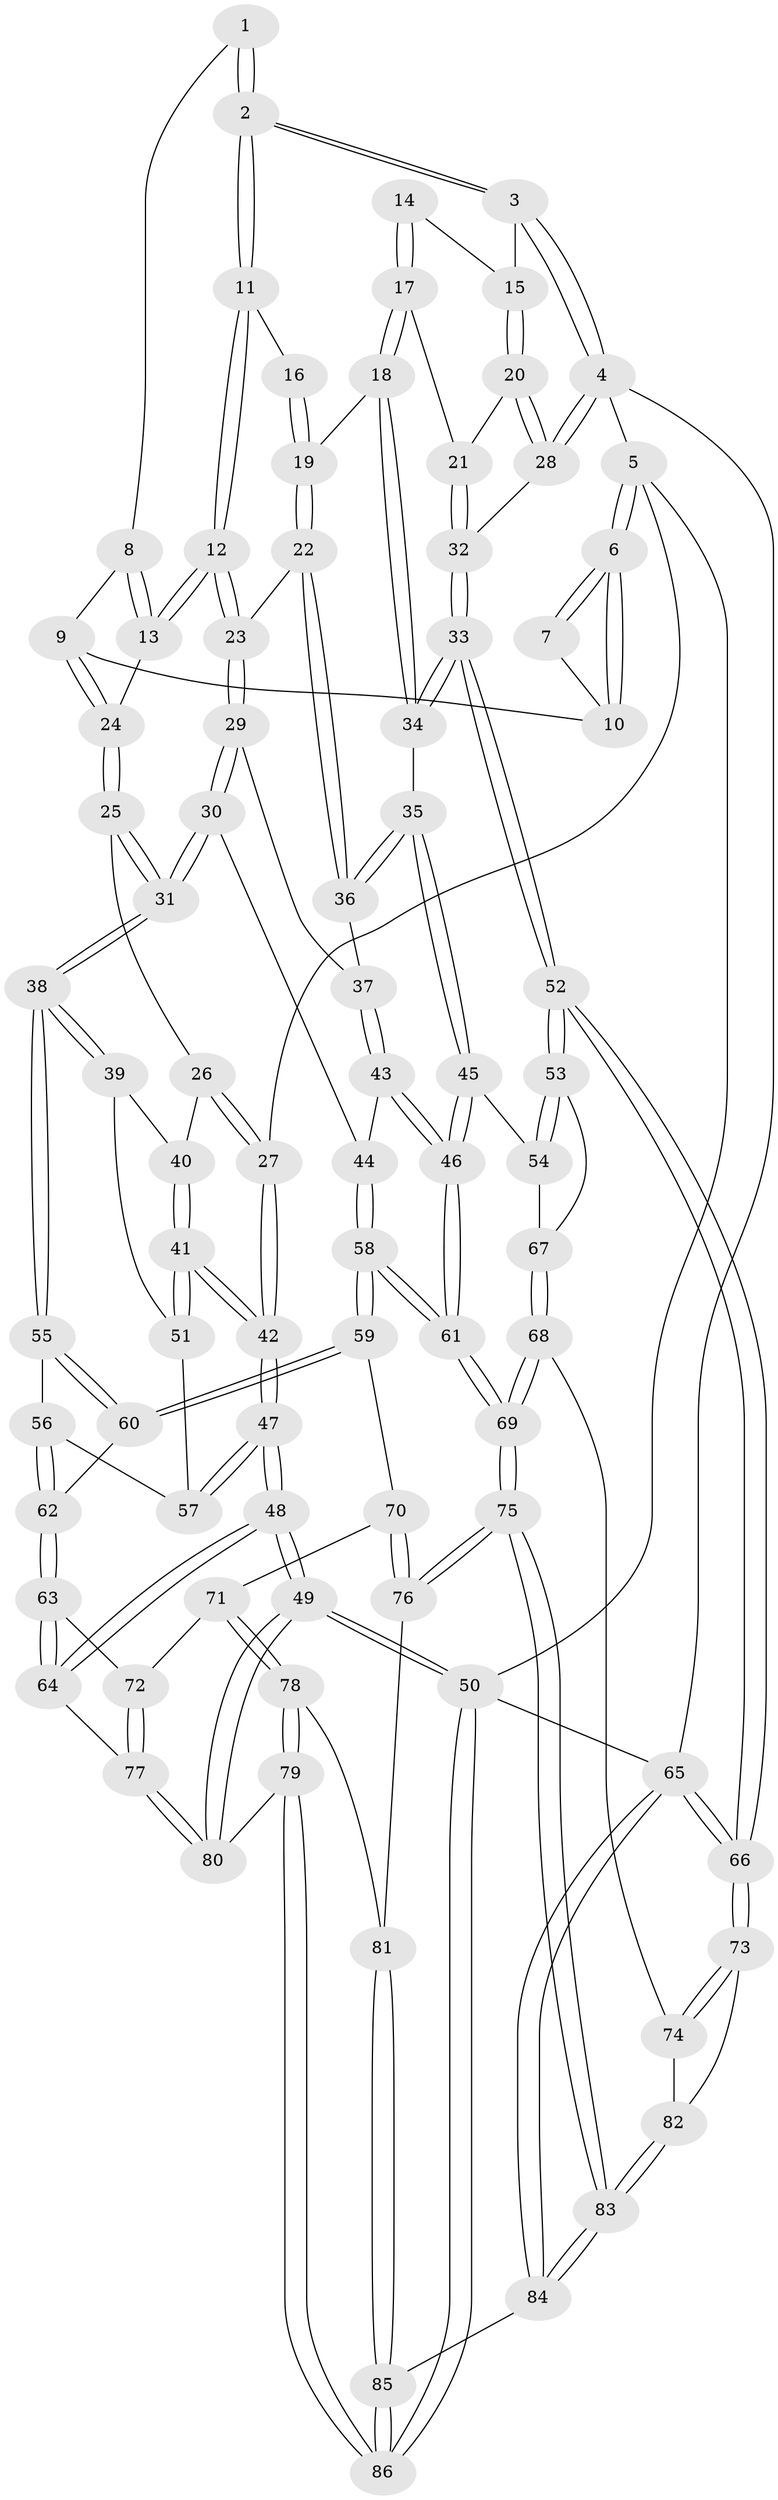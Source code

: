 // coarse degree distribution, {4: 0.5348837209302325, 2: 0.046511627906976744, 5: 0.23255813953488372, 3: 0.11627906976744186, 8: 0.023255813953488372, 6: 0.023255813953488372, 7: 0.023255813953488372}
// Generated by graph-tools (version 1.1) at 2025/21/03/04/25 18:21:15]
// undirected, 86 vertices, 212 edges
graph export_dot {
graph [start="1"]
  node [color=gray90,style=filled];
  1 [pos="+0.4765991037987199+0"];
  2 [pos="+0.615195550174471+0"];
  3 [pos="+1+0"];
  4 [pos="+1+0"];
  5 [pos="+0+0"];
  6 [pos="+0+0"];
  7 [pos="+0.4492639280444936+0"];
  8 [pos="+0.42470469981314884+0"];
  9 [pos="+0.3396630530346274+0.06606703475771923"];
  10 [pos="+0.33849750935178785+0.06387807681496234"];
  11 [pos="+0.6176160650109707+0"];
  12 [pos="+0.5744415500737641+0.14871058017405028"];
  13 [pos="+0.4193401291283295+0.13296937523673238"];
  14 [pos="+0.8491071935254016+0.036668498222767756"];
  15 [pos="+0.9680482221383708+0"];
  16 [pos="+0.7524783611041884+0.014410399883330805"];
  17 [pos="+0.8332843027975054+0.16476895442373438"];
  18 [pos="+0.8206082230379431+0.16973501635572963"];
  19 [pos="+0.7826152645127294+0.1721079220700014"];
  20 [pos="+0.9164197751743602+0.11731262169436213"];
  21 [pos="+0.8671372592521975+0.16272797850677476"];
  22 [pos="+0.7427324015448106+0.19382373259084087"];
  23 [pos="+0.579787222257647+0.1580895225168331"];
  24 [pos="+0.36091550155618346+0.14968457816806408"];
  25 [pos="+0.267074745327925+0.23800170523133715"];
  26 [pos="+0.06578849011525928+0.13230999021653955"];
  27 [pos="+0+0"];
  28 [pos="+1+0.15952897861270873"];
  29 [pos="+0.5554070427293855+0.24867167595442516"];
  30 [pos="+0.39632498473194755+0.3804596426050151"];
  31 [pos="+0.32550919936039663+0.3828873953787239"];
  32 [pos="+1+0.37994351157526435"];
  33 [pos="+1+0.40058775105157884"];
  34 [pos="+0.9060973639809184+0.3953299816115823"];
  35 [pos="+0.8491481122710585+0.4092428099791072"];
  36 [pos="+0.7466680082866316+0.31993128635260015"];
  37 [pos="+0.6403410490889184+0.37361599553415015"];
  38 [pos="+0.2896679677535299+0.44667034437879655"];
  39 [pos="+0.16800488572126754+0.4408245758056333"];
  40 [pos="+0.08341440439157886+0.3795251181792605"];
  41 [pos="+0+0.5313067842230743"];
  42 [pos="+0+0.5342299441531574"];
  43 [pos="+0.6221770368713978+0.4536615639342094"];
  44 [pos="+0.5183860846711011+0.4573308096858652"];
  45 [pos="+0.7324850371930058+0.5605206947367973"];
  46 [pos="+0.7194402598142945+0.5646956148681528"];
  47 [pos="+0+0.5725547543586234"];
  48 [pos="+0+0.7095969699645999"];
  49 [pos="+0+1"];
  50 [pos="+0+1"];
  51 [pos="+0.09589783348773222+0.4852809708579639"];
  52 [pos="+1+0.5711687121105042"];
  53 [pos="+1+0.5746992126085078"];
  54 [pos="+0.7538849336534615+0.5698436672402305"];
  55 [pos="+0.28882559206180153+0.5818748874604994"];
  56 [pos="+0.12790990475912478+0.5845827311875224"];
  57 [pos="+0.12343801962154541+0.5827691106017762"];
  58 [pos="+0.4793510579930542+0.6921716401077487"];
  59 [pos="+0.32194639422090215+0.6512193390158235"];
  60 [pos="+0.30436912248878034+0.6254961603759815"];
  61 [pos="+0.5993595625396074+0.7731203463250164"];
  62 [pos="+0.07960655511823392+0.7089445091965351"];
  63 [pos="+0.05048101548736912+0.730321220329284"];
  64 [pos="+0+0.7260598952466012"];
  65 [pos="+1+1"];
  66 [pos="+1+0.8843421614966455"];
  67 [pos="+0.8656998279445537+0.6664154943101116"];
  68 [pos="+0.860008748873807+0.7913039144179752"];
  69 [pos="+0.6011150965285603+0.779204154103884"];
  70 [pos="+0.29205441566943857+0.7186176962806898"];
  71 [pos="+0.24338210605893718+0.7947686010480343"];
  72 [pos="+0.1425547715444373+0.7984042170221991"];
  73 [pos="+1+0.8599242673220698"];
  74 [pos="+0.8991917019149577+0.8138599486094771"];
  75 [pos="+0.5868172504626249+0.877230295721858"];
  76 [pos="+0.3864629686653064+0.8814436246130555"];
  77 [pos="+0.11208301768477441+0.8812826390839658"];
  78 [pos="+0.2598450544510881+0.8974600869431106"];
  79 [pos="+0.20438566072560577+0.9530703190632112"];
  80 [pos="+0.10833530712249555+0.9044207825382247"];
  81 [pos="+0.30238757363604296+0.9120271253674331"];
  82 [pos="+0.7785329203868363+0.9819774244292199"];
  83 [pos="+0.619297769023495+1"];
  84 [pos="+0.616685770642842+1"];
  85 [pos="+0.4619520309040991+1"];
  86 [pos="+0.16268088198628483+1"];
  1 -- 2;
  1 -- 2;
  1 -- 8;
  2 -- 3;
  2 -- 3;
  2 -- 11;
  2 -- 11;
  3 -- 4;
  3 -- 4;
  3 -- 15;
  4 -- 5;
  4 -- 28;
  4 -- 28;
  4 -- 65;
  5 -- 6;
  5 -- 6;
  5 -- 27;
  5 -- 50;
  6 -- 7;
  6 -- 7;
  6 -- 10;
  6 -- 10;
  7 -- 10;
  8 -- 9;
  8 -- 13;
  8 -- 13;
  9 -- 10;
  9 -- 24;
  9 -- 24;
  11 -- 12;
  11 -- 12;
  11 -- 16;
  12 -- 13;
  12 -- 13;
  12 -- 23;
  12 -- 23;
  13 -- 24;
  14 -- 15;
  14 -- 17;
  14 -- 17;
  15 -- 20;
  15 -- 20;
  16 -- 19;
  16 -- 19;
  17 -- 18;
  17 -- 18;
  17 -- 21;
  18 -- 19;
  18 -- 34;
  18 -- 34;
  19 -- 22;
  19 -- 22;
  20 -- 21;
  20 -- 28;
  20 -- 28;
  21 -- 32;
  21 -- 32;
  22 -- 23;
  22 -- 36;
  22 -- 36;
  23 -- 29;
  23 -- 29;
  24 -- 25;
  24 -- 25;
  25 -- 26;
  25 -- 31;
  25 -- 31;
  26 -- 27;
  26 -- 27;
  26 -- 40;
  27 -- 42;
  27 -- 42;
  28 -- 32;
  29 -- 30;
  29 -- 30;
  29 -- 37;
  30 -- 31;
  30 -- 31;
  30 -- 44;
  31 -- 38;
  31 -- 38;
  32 -- 33;
  32 -- 33;
  33 -- 34;
  33 -- 34;
  33 -- 52;
  33 -- 52;
  34 -- 35;
  35 -- 36;
  35 -- 36;
  35 -- 45;
  35 -- 45;
  36 -- 37;
  37 -- 43;
  37 -- 43;
  38 -- 39;
  38 -- 39;
  38 -- 55;
  38 -- 55;
  39 -- 40;
  39 -- 51;
  40 -- 41;
  40 -- 41;
  41 -- 42;
  41 -- 42;
  41 -- 51;
  41 -- 51;
  42 -- 47;
  42 -- 47;
  43 -- 44;
  43 -- 46;
  43 -- 46;
  44 -- 58;
  44 -- 58;
  45 -- 46;
  45 -- 46;
  45 -- 54;
  46 -- 61;
  46 -- 61;
  47 -- 48;
  47 -- 48;
  47 -- 57;
  47 -- 57;
  48 -- 49;
  48 -- 49;
  48 -- 64;
  48 -- 64;
  49 -- 50;
  49 -- 50;
  49 -- 80;
  49 -- 80;
  50 -- 86;
  50 -- 86;
  50 -- 65;
  51 -- 57;
  52 -- 53;
  52 -- 53;
  52 -- 66;
  52 -- 66;
  53 -- 54;
  53 -- 54;
  53 -- 67;
  54 -- 67;
  55 -- 56;
  55 -- 60;
  55 -- 60;
  56 -- 57;
  56 -- 62;
  56 -- 62;
  58 -- 59;
  58 -- 59;
  58 -- 61;
  58 -- 61;
  59 -- 60;
  59 -- 60;
  59 -- 70;
  60 -- 62;
  61 -- 69;
  61 -- 69;
  62 -- 63;
  62 -- 63;
  63 -- 64;
  63 -- 64;
  63 -- 72;
  64 -- 77;
  65 -- 66;
  65 -- 66;
  65 -- 84;
  65 -- 84;
  66 -- 73;
  66 -- 73;
  67 -- 68;
  67 -- 68;
  68 -- 69;
  68 -- 69;
  68 -- 74;
  69 -- 75;
  69 -- 75;
  70 -- 71;
  70 -- 76;
  70 -- 76;
  71 -- 72;
  71 -- 78;
  71 -- 78;
  72 -- 77;
  72 -- 77;
  73 -- 74;
  73 -- 74;
  73 -- 82;
  74 -- 82;
  75 -- 76;
  75 -- 76;
  75 -- 83;
  75 -- 83;
  76 -- 81;
  77 -- 80;
  77 -- 80;
  78 -- 79;
  78 -- 79;
  78 -- 81;
  79 -- 80;
  79 -- 86;
  79 -- 86;
  81 -- 85;
  81 -- 85;
  82 -- 83;
  82 -- 83;
  83 -- 84;
  83 -- 84;
  84 -- 85;
  85 -- 86;
  85 -- 86;
}
